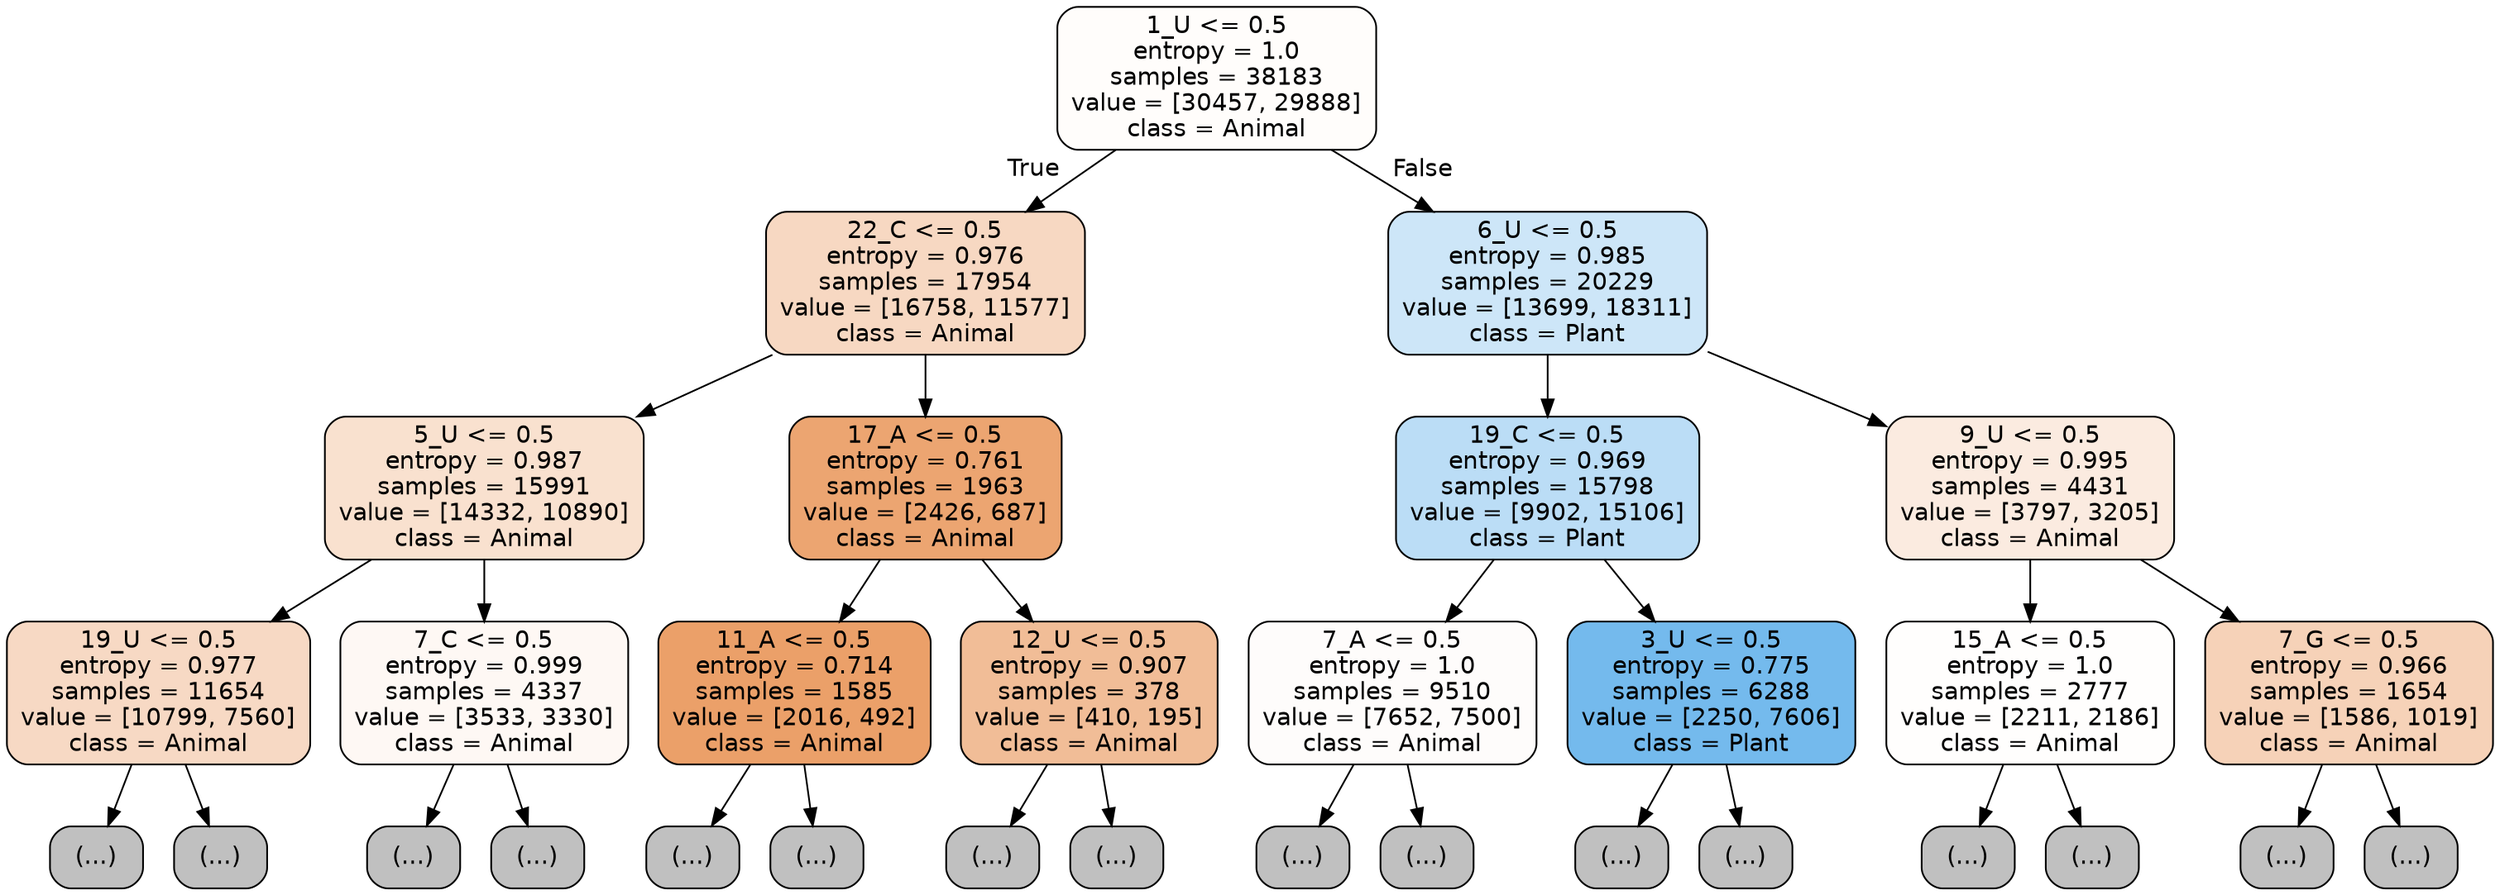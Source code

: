 digraph Tree {
node [shape=box, style="filled, rounded", color="black", fontname="helvetica"] ;
edge [fontname="helvetica"] ;
0 [label="1_U <= 0.5\nentropy = 1.0\nsamples = 38183\nvalue = [30457, 29888]\nclass = Animal", fillcolor="#fffdfb"] ;
1 [label="22_C <= 0.5\nentropy = 0.976\nsamples = 17954\nvalue = [16758, 11577]\nclass = Animal", fillcolor="#f7d8c2"] ;
0 -> 1 [labeldistance=2.5, labelangle=45, headlabel="True"] ;
2 [label="5_U <= 0.5\nentropy = 0.987\nsamples = 15991\nvalue = [14332, 10890]\nclass = Animal", fillcolor="#f9e1cf"] ;
1 -> 2 ;
3 [label="19_U <= 0.5\nentropy = 0.977\nsamples = 11654\nvalue = [10799, 7560]\nclass = Animal", fillcolor="#f7d9c4"] ;
2 -> 3 ;
4 [label="(...)", fillcolor="#C0C0C0"] ;
3 -> 4 ;
4761 [label="(...)", fillcolor="#C0C0C0"] ;
3 -> 4761 ;
6364 [label="7_C <= 0.5\nentropy = 0.999\nsamples = 4337\nvalue = [3533, 3330]\nclass = Animal", fillcolor="#fef8f4"] ;
2 -> 6364 ;
6365 [label="(...)", fillcolor="#C0C0C0"] ;
6364 -> 6365 ;
8046 [label="(...)", fillcolor="#C0C0C0"] ;
6364 -> 8046 ;
8553 [label="17_A <= 0.5\nentropy = 0.761\nsamples = 1963\nvalue = [2426, 687]\nclass = Animal", fillcolor="#eca571"] ;
1 -> 8553 ;
8554 [label="11_A <= 0.5\nentropy = 0.714\nsamples = 1585\nvalue = [2016, 492]\nclass = Animal", fillcolor="#eba069"] ;
8553 -> 8554 ;
8555 [label="(...)", fillcolor="#C0C0C0"] ;
8554 -> 8555 ;
9114 [label="(...)", fillcolor="#C0C0C0"] ;
8554 -> 9114 ;
9285 [label="12_U <= 0.5\nentropy = 0.907\nsamples = 378\nvalue = [410, 195]\nclass = Animal", fillcolor="#f1bd97"] ;
8553 -> 9285 ;
9286 [label="(...)", fillcolor="#C0C0C0"] ;
9285 -> 9286 ;
9459 [label="(...)", fillcolor="#C0C0C0"] ;
9285 -> 9459 ;
9514 [label="6_U <= 0.5\nentropy = 0.985\nsamples = 20229\nvalue = [13699, 18311]\nclass = Plant", fillcolor="#cde6f8"] ;
0 -> 9514 [labeldistance=2.5, labelangle=-45, headlabel="False"] ;
9515 [label="19_C <= 0.5\nentropy = 0.969\nsamples = 15798\nvalue = [9902, 15106]\nclass = Plant", fillcolor="#bbddf6"] ;
9514 -> 9515 ;
9516 [label="7_A <= 0.5\nentropy = 1.0\nsamples = 9510\nvalue = [7652, 7500]\nclass = Animal", fillcolor="#fefcfb"] ;
9515 -> 9516 ;
9517 [label="(...)", fillcolor="#C0C0C0"] ;
9516 -> 9517 ;
12316 [label="(...)", fillcolor="#C0C0C0"] ;
9516 -> 12316 ;
13569 [label="3_U <= 0.5\nentropy = 0.775\nsamples = 6288\nvalue = [2250, 7606]\nclass = Plant", fillcolor="#74baed"] ;
9515 -> 13569 ;
13570 [label="(...)", fillcolor="#C0C0C0"] ;
13569 -> 13570 ;
14611 [label="(...)", fillcolor="#C0C0C0"] ;
13569 -> 14611 ;
14968 [label="9_U <= 0.5\nentropy = 0.995\nsamples = 4431\nvalue = [3797, 3205]\nclass = Animal", fillcolor="#fbebe0"] ;
9514 -> 14968 ;
14969 [label="15_A <= 0.5\nentropy = 1.0\nsamples = 2777\nvalue = [2211, 2186]\nclass = Animal", fillcolor="#fffefd"] ;
14968 -> 14969 ;
14970 [label="(...)", fillcolor="#C0C0C0"] ;
14969 -> 14970 ;
16043 [label="(...)", fillcolor="#C0C0C0"] ;
14969 -> 16043 ;
16340 [label="7_G <= 0.5\nentropy = 0.966\nsamples = 1654\nvalue = [1586, 1019]\nclass = Animal", fillcolor="#f6d2b8"] ;
14968 -> 16340 ;
16341 [label="(...)", fillcolor="#C0C0C0"] ;
16340 -> 16341 ;
16784 [label="(...)", fillcolor="#C0C0C0"] ;
16340 -> 16784 ;
}